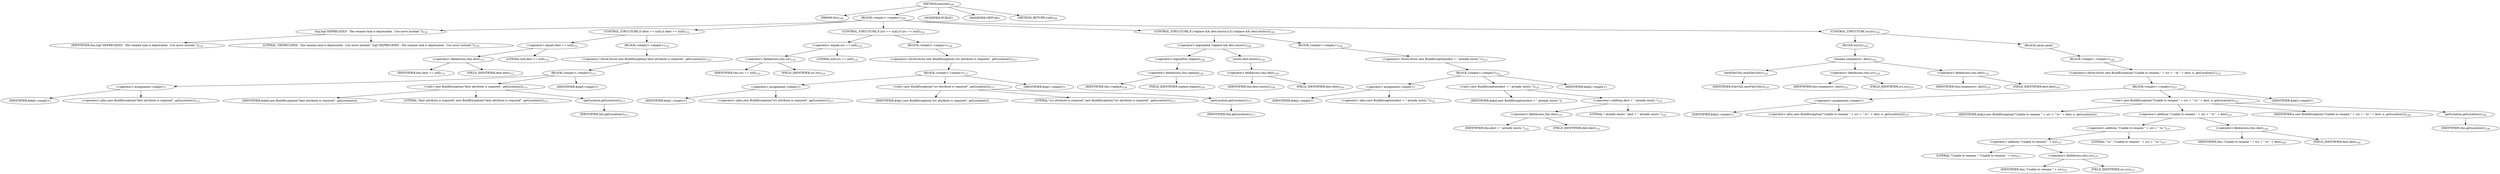 digraph "execute" {  
"59" [label = <(METHOD,execute)<SUB>109</SUB>> ]
"10" [label = <(PARAM,this)<SUB>109</SUB>> ]
"60" [label = <(BLOCK,&lt;empty&gt;,&lt;empty&gt;)<SUB>109</SUB>> ]
"61" [label = <(log,log(&quot;DEPRECATED - The rename task is deprecated.  Use move instead.&quot;))<SUB>110</SUB>> ]
"9" [label = <(IDENTIFIER,this,log(&quot;DEPRECATED - The rename task is deprecated.  Use move instead.&quot;))<SUB>110</SUB>> ]
"62" [label = <(LITERAL,&quot;DEPRECATED - The rename task is deprecated.  Use move instead.&quot;,log(&quot;DEPRECATED - The rename task is deprecated.  Use move instead.&quot;))<SUB>110</SUB>> ]
"63" [label = <(CONTROL_STRUCTURE,if (dest == null),if (dest == null))<SUB>112</SUB>> ]
"64" [label = <(&lt;operator&gt;.equals,dest == null)<SUB>112</SUB>> ]
"65" [label = <(&lt;operator&gt;.fieldAccess,this.dest)<SUB>112</SUB>> ]
"66" [label = <(IDENTIFIER,this,dest == null)<SUB>112</SUB>> ]
"67" [label = <(FIELD_IDENTIFIER,dest,dest)<SUB>112</SUB>> ]
"68" [label = <(LITERAL,null,dest == null)<SUB>112</SUB>> ]
"69" [label = <(BLOCK,&lt;empty&gt;,&lt;empty&gt;)<SUB>112</SUB>> ]
"70" [label = <(&lt;operator&gt;.throw,throw new BuildException(&quot;dest attribute is required&quot;, getLocation());)<SUB>113</SUB>> ]
"71" [label = <(BLOCK,&lt;empty&gt;,&lt;empty&gt;)<SUB>113</SUB>> ]
"72" [label = <(&lt;operator&gt;.assignment,&lt;empty&gt;)> ]
"73" [label = <(IDENTIFIER,$obj0,&lt;empty&gt;)> ]
"74" [label = <(&lt;operator&gt;.alloc,new BuildException(&quot;dest attribute is required&quot;, getLocation()))<SUB>113</SUB>> ]
"75" [label = <(&lt;init&gt;,new BuildException(&quot;dest attribute is required&quot;, getLocation()))<SUB>113</SUB>> ]
"76" [label = <(IDENTIFIER,$obj0,new BuildException(&quot;dest attribute is required&quot;, getLocation()))> ]
"77" [label = <(LITERAL,&quot;dest attribute is required&quot;,new BuildException(&quot;dest attribute is required&quot;, getLocation()))<SUB>113</SUB>> ]
"78" [label = <(getLocation,getLocation())<SUB>113</SUB>> ]
"11" [label = <(IDENTIFIER,this,getLocation())<SUB>113</SUB>> ]
"79" [label = <(IDENTIFIER,$obj0,&lt;empty&gt;)> ]
"80" [label = <(CONTROL_STRUCTURE,if (src == null),if (src == null))<SUB>116</SUB>> ]
"81" [label = <(&lt;operator&gt;.equals,src == null)<SUB>116</SUB>> ]
"82" [label = <(&lt;operator&gt;.fieldAccess,this.src)<SUB>116</SUB>> ]
"83" [label = <(IDENTIFIER,this,src == null)<SUB>116</SUB>> ]
"84" [label = <(FIELD_IDENTIFIER,src,src)<SUB>116</SUB>> ]
"85" [label = <(LITERAL,null,src == null)<SUB>116</SUB>> ]
"86" [label = <(BLOCK,&lt;empty&gt;,&lt;empty&gt;)<SUB>116</SUB>> ]
"87" [label = <(&lt;operator&gt;.throw,throw new BuildException(&quot;src attribute is required&quot;, getLocation());)<SUB>117</SUB>> ]
"88" [label = <(BLOCK,&lt;empty&gt;,&lt;empty&gt;)<SUB>117</SUB>> ]
"89" [label = <(&lt;operator&gt;.assignment,&lt;empty&gt;)> ]
"90" [label = <(IDENTIFIER,$obj1,&lt;empty&gt;)> ]
"91" [label = <(&lt;operator&gt;.alloc,new BuildException(&quot;src attribute is required&quot;, getLocation()))<SUB>117</SUB>> ]
"92" [label = <(&lt;init&gt;,new BuildException(&quot;src attribute is required&quot;, getLocation()))<SUB>117</SUB>> ]
"93" [label = <(IDENTIFIER,$obj1,new BuildException(&quot;src attribute is required&quot;, getLocation()))> ]
"94" [label = <(LITERAL,&quot;src attribute is required&quot;,new BuildException(&quot;src attribute is required&quot;, getLocation()))<SUB>117</SUB>> ]
"95" [label = <(getLocation,getLocation())<SUB>117</SUB>> ]
"12" [label = <(IDENTIFIER,this,getLocation())<SUB>117</SUB>> ]
"96" [label = <(IDENTIFIER,$obj1,&lt;empty&gt;)> ]
"97" [label = <(CONTROL_STRUCTURE,if (!replace &amp;&amp; dest.exists()),if (!replace &amp;&amp; dest.exists()))<SUB>120</SUB>> ]
"98" [label = <(&lt;operator&gt;.logicalAnd,!replace &amp;&amp; dest.exists())<SUB>120</SUB>> ]
"99" [label = <(&lt;operator&gt;.logicalNot,!replace)<SUB>120</SUB>> ]
"100" [label = <(&lt;operator&gt;.fieldAccess,this.replace)<SUB>120</SUB>> ]
"101" [label = <(IDENTIFIER,this,!replace)<SUB>120</SUB>> ]
"102" [label = <(FIELD_IDENTIFIER,replace,replace)<SUB>120</SUB>> ]
"103" [label = <(exists,dest.exists())<SUB>120</SUB>> ]
"104" [label = <(&lt;operator&gt;.fieldAccess,this.dest)<SUB>120</SUB>> ]
"105" [label = <(IDENTIFIER,this,dest.exists())<SUB>120</SUB>> ]
"106" [label = <(FIELD_IDENTIFIER,dest,dest)<SUB>120</SUB>> ]
"107" [label = <(BLOCK,&lt;empty&gt;,&lt;empty&gt;)<SUB>120</SUB>> ]
"108" [label = <(&lt;operator&gt;.throw,throw new BuildException(dest + &quot; already exists.&quot;);)<SUB>121</SUB>> ]
"109" [label = <(BLOCK,&lt;empty&gt;,&lt;empty&gt;)<SUB>121</SUB>> ]
"110" [label = <(&lt;operator&gt;.assignment,&lt;empty&gt;)> ]
"111" [label = <(IDENTIFIER,$obj2,&lt;empty&gt;)> ]
"112" [label = <(&lt;operator&gt;.alloc,new BuildException(dest + &quot; already exists.&quot;))<SUB>121</SUB>> ]
"113" [label = <(&lt;init&gt;,new BuildException(dest + &quot; already exists.&quot;))<SUB>121</SUB>> ]
"114" [label = <(IDENTIFIER,$obj2,new BuildException(dest + &quot; already exists.&quot;))> ]
"115" [label = <(&lt;operator&gt;.addition,dest + &quot; already exists.&quot;)<SUB>121</SUB>> ]
"116" [label = <(&lt;operator&gt;.fieldAccess,this.dest)<SUB>121</SUB>> ]
"117" [label = <(IDENTIFIER,this,dest + &quot; already exists.&quot;)<SUB>121</SUB>> ]
"118" [label = <(FIELD_IDENTIFIER,dest,dest)<SUB>121</SUB>> ]
"119" [label = <(LITERAL,&quot; already exists.&quot;,dest + &quot; already exists.&quot;)<SUB>121</SUB>> ]
"120" [label = <(IDENTIFIER,$obj2,&lt;empty&gt;)> ]
"121" [label = <(CONTROL_STRUCTURE,try,try)<SUB>124</SUB>> ]
"122" [label = <(BLOCK,try,try)<SUB>124</SUB>> ]
"123" [label = <(rename,rename(src, dest))<SUB>125</SUB>> ]
"124" [label = <(newFileUtils,newFileUtils())<SUB>125</SUB>> ]
"125" [label = <(IDENTIFIER,FileUtils,newFileUtils())<SUB>125</SUB>> ]
"126" [label = <(&lt;operator&gt;.fieldAccess,this.src)<SUB>125</SUB>> ]
"127" [label = <(IDENTIFIER,this,rename(src, dest))<SUB>125</SUB>> ]
"128" [label = <(FIELD_IDENTIFIER,src,src)<SUB>125</SUB>> ]
"129" [label = <(&lt;operator&gt;.fieldAccess,this.dest)<SUB>125</SUB>> ]
"130" [label = <(IDENTIFIER,this,rename(src, dest))<SUB>125</SUB>> ]
"131" [label = <(FIELD_IDENTIFIER,dest,dest)<SUB>125</SUB>> ]
"132" [label = <(BLOCK,catch,catch)> ]
"133" [label = <(BLOCK,&lt;empty&gt;,&lt;empty&gt;)<SUB>126</SUB>> ]
"134" [label = <(&lt;operator&gt;.throw,throw new BuildException(&quot;Unable to rename &quot; + src + &quot; to &quot; + dest, e, getLocation());)<SUB>127</SUB>> ]
"135" [label = <(BLOCK,&lt;empty&gt;,&lt;empty&gt;)<SUB>127</SUB>> ]
"136" [label = <(&lt;operator&gt;.assignment,&lt;empty&gt;)> ]
"137" [label = <(IDENTIFIER,$obj3,&lt;empty&gt;)> ]
"138" [label = <(&lt;operator&gt;.alloc,new BuildException(&quot;Unable to rename &quot; + src + &quot; to &quot; + dest, e, getLocation()))<SUB>127</SUB>> ]
"139" [label = <(&lt;init&gt;,new BuildException(&quot;Unable to rename &quot; + src + &quot; to &quot; + dest, e, getLocation()))<SUB>127</SUB>> ]
"140" [label = <(IDENTIFIER,$obj3,new BuildException(&quot;Unable to rename &quot; + src + &quot; to &quot; + dest, e, getLocation()))> ]
"141" [label = <(&lt;operator&gt;.addition,&quot;Unable to rename &quot; + src + &quot; to &quot; + dest)<SUB>127</SUB>> ]
"142" [label = <(&lt;operator&gt;.addition,&quot;Unable to rename &quot; + src + &quot; to &quot;)<SUB>127</SUB>> ]
"143" [label = <(&lt;operator&gt;.addition,&quot;Unable to rename &quot; + src)<SUB>127</SUB>> ]
"144" [label = <(LITERAL,&quot;Unable to rename &quot;,&quot;Unable to rename &quot; + src)<SUB>127</SUB>> ]
"145" [label = <(&lt;operator&gt;.fieldAccess,this.src)<SUB>127</SUB>> ]
"146" [label = <(IDENTIFIER,this,&quot;Unable to rename &quot; + src)<SUB>127</SUB>> ]
"147" [label = <(FIELD_IDENTIFIER,src,src)<SUB>127</SUB>> ]
"148" [label = <(LITERAL,&quot; to &quot;,&quot;Unable to rename &quot; + src + &quot; to &quot;)<SUB>127</SUB>> ]
"149" [label = <(&lt;operator&gt;.fieldAccess,this.dest)<SUB>128</SUB>> ]
"150" [label = <(IDENTIFIER,this,&quot;Unable to rename &quot; + src + &quot; to &quot; + dest)<SUB>128</SUB>> ]
"151" [label = <(FIELD_IDENTIFIER,dest,dest)<SUB>128</SUB>> ]
"152" [label = <(IDENTIFIER,e,new BuildException(&quot;Unable to rename &quot; + src + &quot; to &quot; + dest, e, getLocation()))<SUB>128</SUB>> ]
"153" [label = <(getLocation,getLocation())<SUB>128</SUB>> ]
"13" [label = <(IDENTIFIER,this,getLocation())<SUB>128</SUB>> ]
"154" [label = <(IDENTIFIER,$obj3,&lt;empty&gt;)> ]
"155" [label = <(MODIFIER,PUBLIC)> ]
"156" [label = <(MODIFIER,VIRTUAL)> ]
"157" [label = <(METHOD_RETURN,void)<SUB>109</SUB>> ]
  "59" -> "10" 
  "59" -> "60" 
  "59" -> "155" 
  "59" -> "156" 
  "59" -> "157" 
  "60" -> "61" 
  "60" -> "63" 
  "60" -> "80" 
  "60" -> "97" 
  "60" -> "121" 
  "61" -> "9" 
  "61" -> "62" 
  "63" -> "64" 
  "63" -> "69" 
  "64" -> "65" 
  "64" -> "68" 
  "65" -> "66" 
  "65" -> "67" 
  "69" -> "70" 
  "70" -> "71" 
  "71" -> "72" 
  "71" -> "75" 
  "71" -> "79" 
  "72" -> "73" 
  "72" -> "74" 
  "75" -> "76" 
  "75" -> "77" 
  "75" -> "78" 
  "78" -> "11" 
  "80" -> "81" 
  "80" -> "86" 
  "81" -> "82" 
  "81" -> "85" 
  "82" -> "83" 
  "82" -> "84" 
  "86" -> "87" 
  "87" -> "88" 
  "88" -> "89" 
  "88" -> "92" 
  "88" -> "96" 
  "89" -> "90" 
  "89" -> "91" 
  "92" -> "93" 
  "92" -> "94" 
  "92" -> "95" 
  "95" -> "12" 
  "97" -> "98" 
  "97" -> "107" 
  "98" -> "99" 
  "98" -> "103" 
  "99" -> "100" 
  "100" -> "101" 
  "100" -> "102" 
  "103" -> "104" 
  "104" -> "105" 
  "104" -> "106" 
  "107" -> "108" 
  "108" -> "109" 
  "109" -> "110" 
  "109" -> "113" 
  "109" -> "120" 
  "110" -> "111" 
  "110" -> "112" 
  "113" -> "114" 
  "113" -> "115" 
  "115" -> "116" 
  "115" -> "119" 
  "116" -> "117" 
  "116" -> "118" 
  "121" -> "122" 
  "121" -> "132" 
  "122" -> "123" 
  "123" -> "124" 
  "123" -> "126" 
  "123" -> "129" 
  "124" -> "125" 
  "126" -> "127" 
  "126" -> "128" 
  "129" -> "130" 
  "129" -> "131" 
  "132" -> "133" 
  "133" -> "134" 
  "134" -> "135" 
  "135" -> "136" 
  "135" -> "139" 
  "135" -> "154" 
  "136" -> "137" 
  "136" -> "138" 
  "139" -> "140" 
  "139" -> "141" 
  "139" -> "152" 
  "139" -> "153" 
  "141" -> "142" 
  "141" -> "149" 
  "142" -> "143" 
  "142" -> "148" 
  "143" -> "144" 
  "143" -> "145" 
  "145" -> "146" 
  "145" -> "147" 
  "149" -> "150" 
  "149" -> "151" 
  "153" -> "13" 
}
